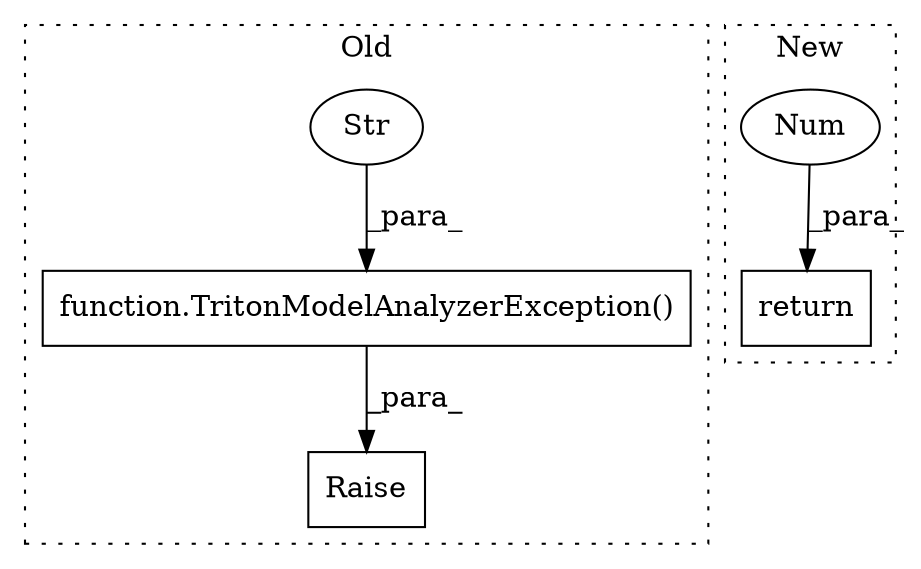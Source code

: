digraph G {
subgraph cluster0 {
1 [label="function.TritonModelAnalyzerException()" a="75" s="3264,3443" l="58,1" shape="box"];
3 [label="Raise" a="91" s="3258" l="6" shape="box"];
4 [label="Str" a="66" s="3322" l="121" shape="ellipse"];
label = "Old";
style="dotted";
}
subgraph cluster1 {
2 [label="return" a="93" s="3932" l="7" shape="box"];
5 [label="Num" a="76" s="3939" l="1" shape="ellipse"];
label = "New";
style="dotted";
}
1 -> 3 [label="_para_"];
4 -> 1 [label="_para_"];
5 -> 2 [label="_para_"];
}
